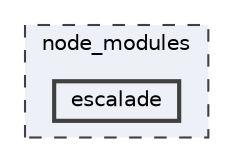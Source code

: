 digraph "node_modules/escalade"
{
 // LATEX_PDF_SIZE
  bgcolor="transparent";
  edge [fontname=Helvetica,fontsize=10,labelfontname=Helvetica,labelfontsize=10];
  node [fontname=Helvetica,fontsize=10,shape=box,height=0.2,width=0.4];
  compound=true
  subgraph clusterdir_acd06b18086a0dd2ae699b1e0b775be8 {
    graph [ bgcolor="#edf0f7", pencolor="grey25", label="node_modules", fontname=Helvetica,fontsize=10 style="filled,dashed", URL="dir_acd06b18086a0dd2ae699b1e0b775be8.html",tooltip=""]
  dir_7f95c595aa26d90e447e1699e67ae7c6 [label="escalade", fillcolor="#edf0f7", color="grey25", style="filled,bold", URL="dir_7f95c595aa26d90e447e1699e67ae7c6.html",tooltip=""];
  }
}
